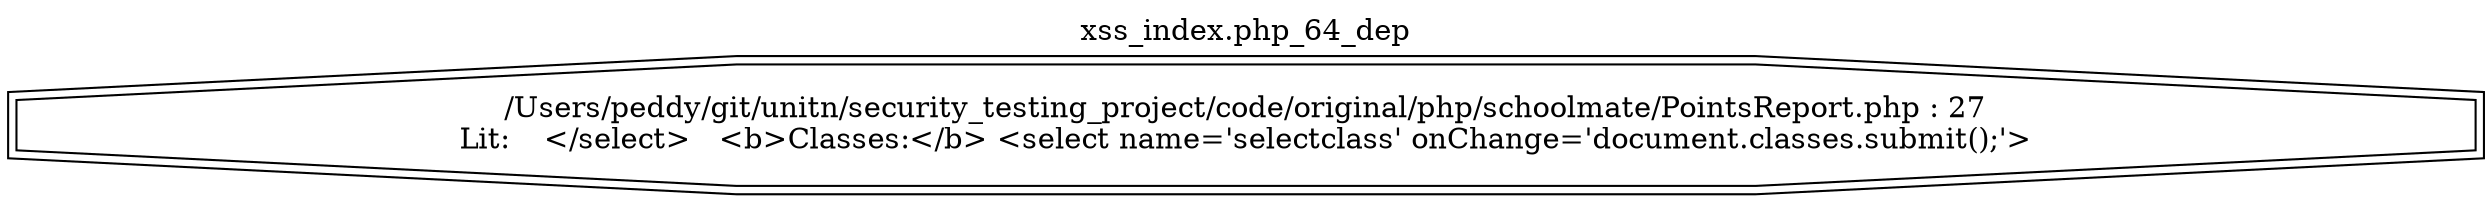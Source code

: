 digraph cfg {
  label="xss_index.php_64_dep";
  labelloc=t;
  n1 [shape=doubleoctagon, label="/Users/peddy/git/unitn/security_testing_project/code/original/php/schoolmate/PointsReport.php : 27\nLit: 	 </select> &nbsp;&nbsp;<b>Classes:</b> <select name='selectclass' onChange='document.classes.submit();'>\n"];
}
